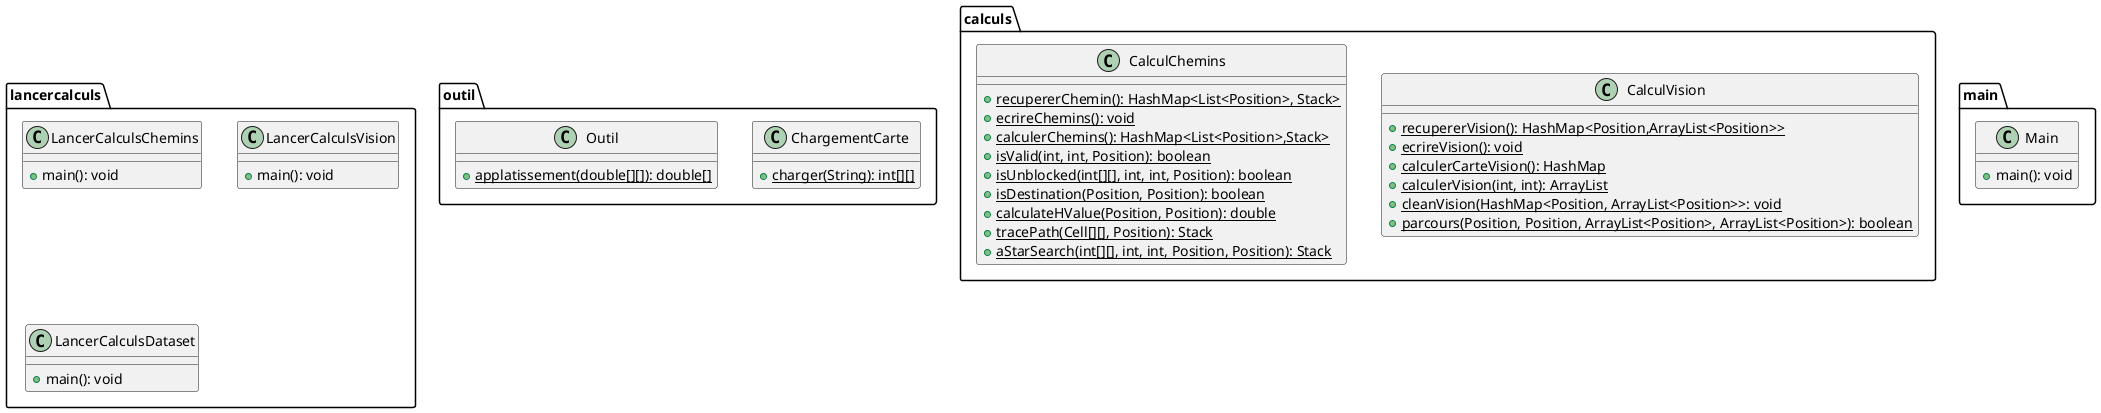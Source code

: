 @startuml

package "lancercalculs"{
  class LancerCalculsChemins{
    + main(): void
  }
  class LancerCalculsVision{
      + main(): void
  }
  class LancerCalculsDataset{
        + main(): void
  }
}
package "outil"{
    class ChargementCarte{
        + {static} charger(String): int[][]
    }
    class Outil{
      + {static} applatissement(double[][]): double[]
    }
}

package "calculs"{
  class CalculVision{
    + {static} recupererVision(): HashMap<Position,ArrayList<Position>>
    + {static} ecrireVision(): void
    + {static} calculerCarteVision(): HashMap
    + {static} calculerVision(int, int): ArrayList
    + {static} cleanVision(HashMap<Position, ArrayList<Position>>: void
    + {static} parcours(Position, Position, ArrayList<Position>, ArrayList<Position>): boolean
  }
  class CalculChemins{
    + {static} recupererChemin(): HashMap<List<Position>, Stack>
    + {static} ecrireChemins(): void
    + {static} calculerChemins(): HashMap<List<Position>,Stack>
    + {static} isValid(int, int, Position): boolean
    + {static} isUnblocked(int[][], int, int, Position): boolean
    + {static} isDestination(Position, Position): boolean
    + {static} calculateHValue(Position, Position): double
    + {static} tracePath(Cell[][], Position): Stack
    + {static} aStarSearch(int[][], int, int, Position, Position): Stack
  }
}


package "main"{
  class Main{
    + main(): void
  }
}


@enduml